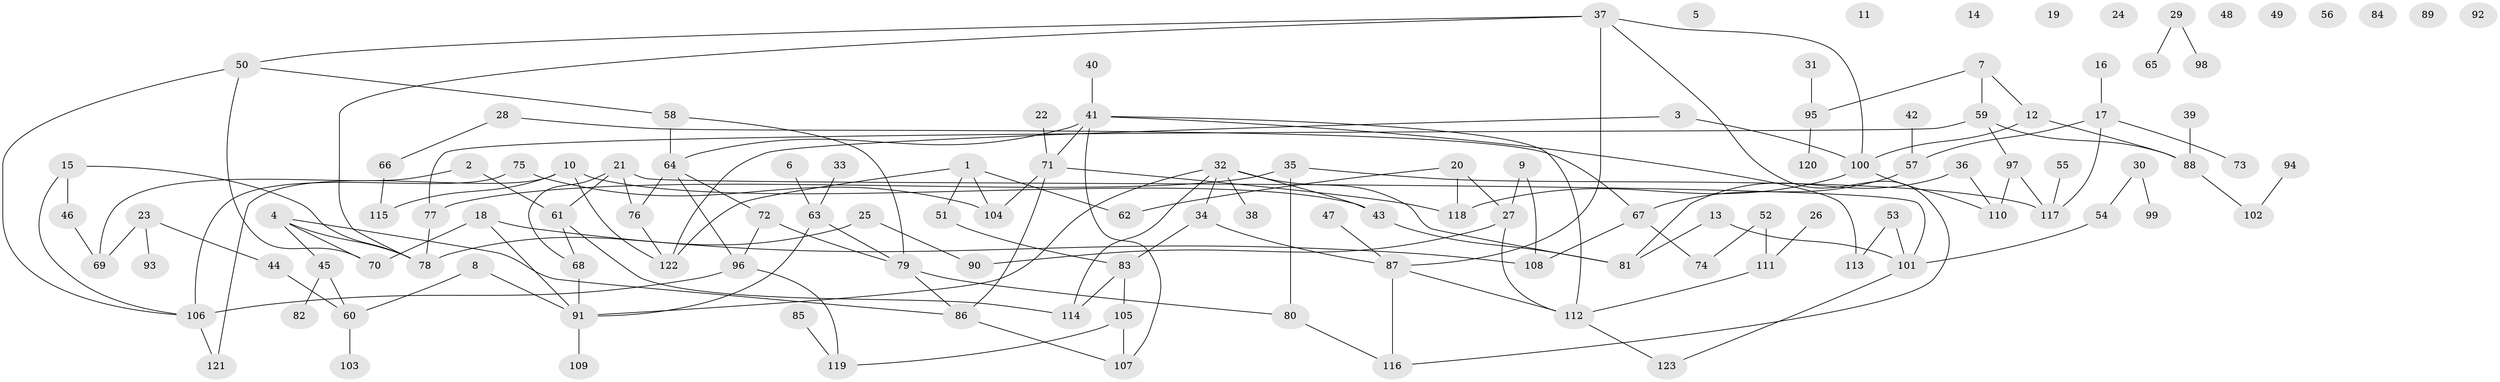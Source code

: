 // Generated by graph-tools (version 1.1) at 2025/49/03/09/25 03:49:09]
// undirected, 123 vertices, 156 edges
graph export_dot {
graph [start="1"]
  node [color=gray90,style=filled];
  1;
  2;
  3;
  4;
  5;
  6;
  7;
  8;
  9;
  10;
  11;
  12;
  13;
  14;
  15;
  16;
  17;
  18;
  19;
  20;
  21;
  22;
  23;
  24;
  25;
  26;
  27;
  28;
  29;
  30;
  31;
  32;
  33;
  34;
  35;
  36;
  37;
  38;
  39;
  40;
  41;
  42;
  43;
  44;
  45;
  46;
  47;
  48;
  49;
  50;
  51;
  52;
  53;
  54;
  55;
  56;
  57;
  58;
  59;
  60;
  61;
  62;
  63;
  64;
  65;
  66;
  67;
  68;
  69;
  70;
  71;
  72;
  73;
  74;
  75;
  76;
  77;
  78;
  79;
  80;
  81;
  82;
  83;
  84;
  85;
  86;
  87;
  88;
  89;
  90;
  91;
  92;
  93;
  94;
  95;
  96;
  97;
  98;
  99;
  100;
  101;
  102;
  103;
  104;
  105;
  106;
  107;
  108;
  109;
  110;
  111;
  112;
  113;
  114;
  115;
  116;
  117;
  118;
  119;
  120;
  121;
  122;
  123;
  1 -- 51;
  1 -- 62;
  1 -- 104;
  1 -- 122;
  2 -- 61;
  2 -- 69;
  3 -- 100;
  3 -- 122;
  4 -- 45;
  4 -- 70;
  4 -- 78;
  4 -- 86;
  6 -- 63;
  7 -- 12;
  7 -- 59;
  7 -- 95;
  8 -- 60;
  8 -- 91;
  9 -- 27;
  9 -- 108;
  10 -- 43;
  10 -- 115;
  10 -- 121;
  10 -- 122;
  12 -- 88;
  12 -- 100;
  13 -- 81;
  13 -- 101;
  15 -- 46;
  15 -- 78;
  15 -- 106;
  16 -- 17;
  17 -- 57;
  17 -- 73;
  17 -- 117;
  18 -- 70;
  18 -- 91;
  18 -- 108;
  20 -- 27;
  20 -- 62;
  20 -- 118;
  21 -- 61;
  21 -- 68;
  21 -- 76;
  21 -- 101;
  22 -- 71;
  23 -- 44;
  23 -- 69;
  23 -- 93;
  25 -- 78;
  25 -- 90;
  26 -- 111;
  27 -- 90;
  27 -- 112;
  28 -- 66;
  28 -- 67;
  29 -- 65;
  29 -- 98;
  30 -- 54;
  30 -- 99;
  31 -- 95;
  32 -- 34;
  32 -- 38;
  32 -- 43;
  32 -- 81;
  32 -- 91;
  32 -- 114;
  33 -- 63;
  34 -- 83;
  34 -- 87;
  35 -- 77;
  35 -- 80;
  35 -- 117;
  36 -- 81;
  36 -- 110;
  37 -- 50;
  37 -- 78;
  37 -- 87;
  37 -- 100;
  37 -- 116;
  39 -- 88;
  40 -- 41;
  41 -- 64;
  41 -- 71;
  41 -- 107;
  41 -- 112;
  41 -- 113;
  42 -- 57;
  43 -- 81;
  44 -- 60;
  45 -- 60;
  45 -- 82;
  46 -- 69;
  47 -- 87;
  50 -- 58;
  50 -- 70;
  50 -- 106;
  51 -- 83;
  52 -- 74;
  52 -- 111;
  53 -- 101;
  53 -- 113;
  54 -- 101;
  55 -- 117;
  57 -- 67;
  58 -- 64;
  58 -- 79;
  59 -- 77;
  59 -- 88;
  59 -- 97;
  60 -- 103;
  61 -- 68;
  61 -- 114;
  63 -- 79;
  63 -- 91;
  64 -- 72;
  64 -- 76;
  64 -- 96;
  66 -- 115;
  67 -- 74;
  67 -- 108;
  68 -- 91;
  71 -- 86;
  71 -- 104;
  71 -- 118;
  72 -- 79;
  72 -- 96;
  75 -- 104;
  75 -- 106;
  76 -- 122;
  77 -- 78;
  79 -- 80;
  79 -- 86;
  80 -- 116;
  83 -- 105;
  83 -- 114;
  85 -- 119;
  86 -- 107;
  87 -- 112;
  87 -- 116;
  88 -- 102;
  91 -- 109;
  94 -- 102;
  95 -- 120;
  96 -- 106;
  96 -- 119;
  97 -- 110;
  97 -- 117;
  100 -- 110;
  100 -- 118;
  101 -- 123;
  105 -- 107;
  105 -- 119;
  106 -- 121;
  111 -- 112;
  112 -- 123;
}
